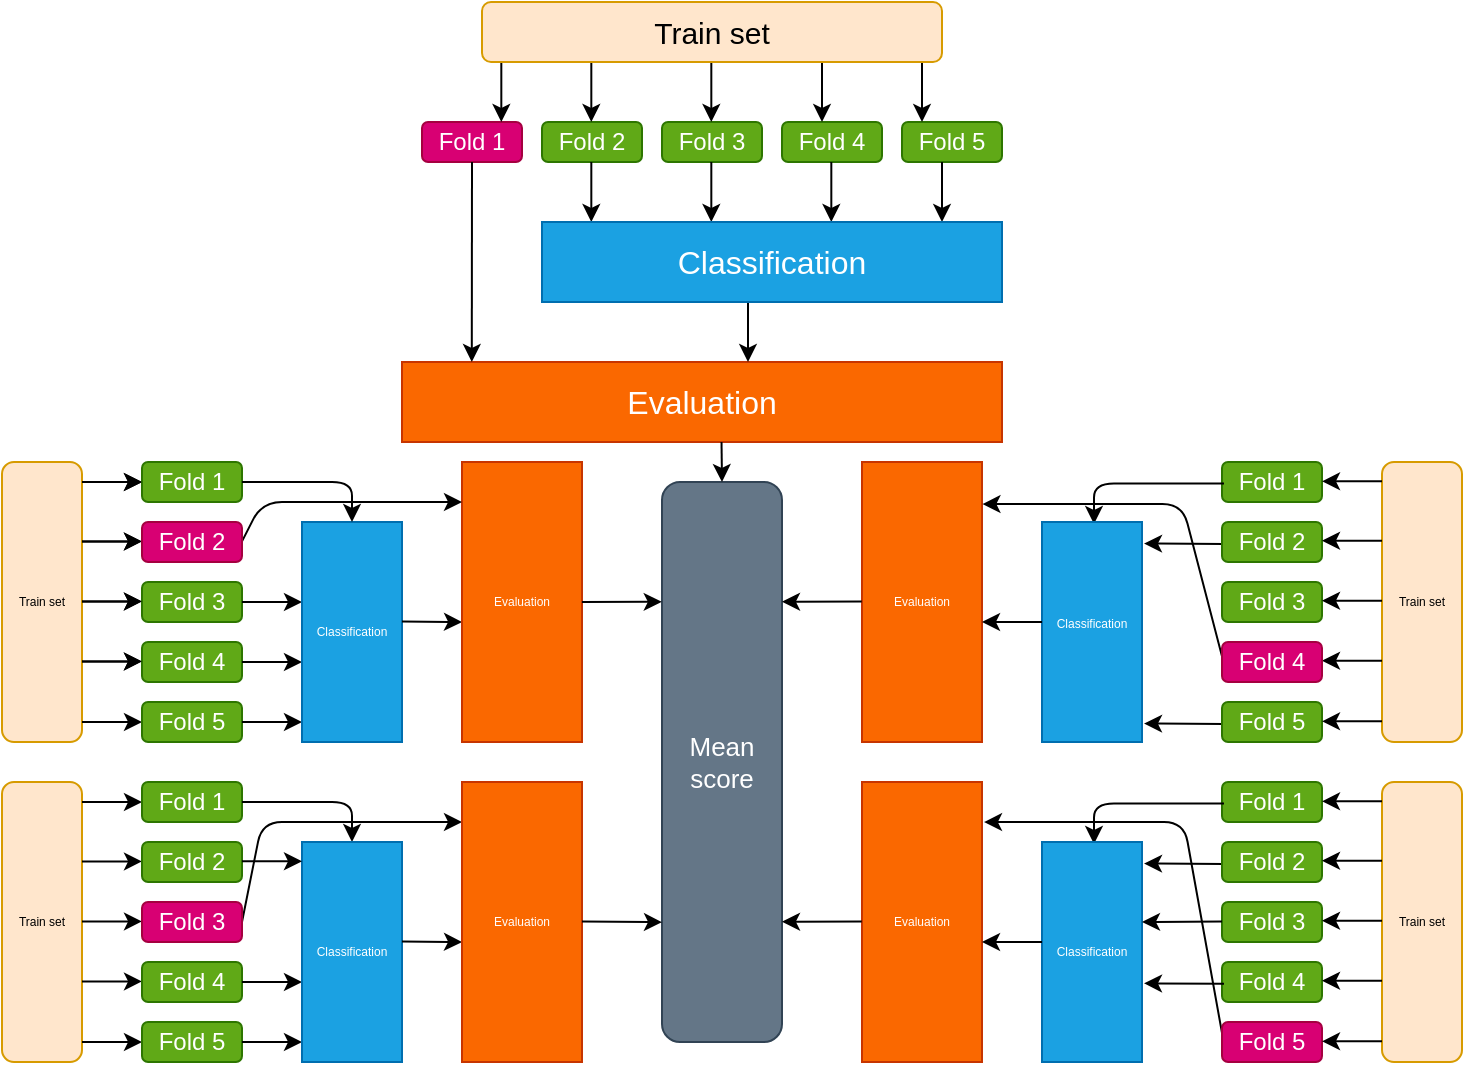 <mxfile version="13.6.4" type="device"><diagram id="WSA2mxbqVxocz_G3j1J5" name="Page-1"><mxGraphModel dx="1422" dy="1899" grid="1" gridSize="10" guides="1" tooltips="1" connect="1" arrows="1" fold="1" page="1" pageScale="1" pageWidth="827" pageHeight="1169" math="0" shadow="0"><root><mxCell id="0"/><mxCell id="1" parent="0"/><mxCell id="Ys8TfbKEX2CgPyKA-iGE-1" value="Train set" style="rounded=1;whiteSpace=wrap;html=1;fillColor=#ffe6cc;strokeColor=#d79b00;direction=south;fontSize=6;" parent="1" vertex="1"><mxGeometry x="40" y="190" width="40" height="140" as="geometry"/></mxCell><mxCell id="Ys8TfbKEX2CgPyKA-iGE-2" value="" style="endArrow=classic;html=1;" parent="1" edge="1"><mxGeometry width="50" height="50" relative="1" as="geometry"><mxPoint x="80" y="200" as="sourcePoint"/><mxPoint x="110" y="200" as="targetPoint"/></mxGeometry></mxCell><mxCell id="Ys8TfbKEX2CgPyKA-iGE-4" value="" style="endArrow=classic;html=1;" parent="1" edge="1"><mxGeometry width="50" height="50" relative="1" as="geometry"><mxPoint x="80" y="229.71" as="sourcePoint"/><mxPoint x="110" y="229.71" as="targetPoint"/></mxGeometry></mxCell><mxCell id="Ys8TfbKEX2CgPyKA-iGE-5" value="" style="endArrow=classic;html=1;" parent="1" edge="1"><mxGeometry width="50" height="50" relative="1" as="geometry"><mxPoint x="80" y="259.71" as="sourcePoint"/><mxPoint x="110" y="259.71" as="targetPoint"/></mxGeometry></mxCell><mxCell id="Ys8TfbKEX2CgPyKA-iGE-6" value="" style="endArrow=classic;html=1;" parent="1" edge="1"><mxGeometry width="50" height="50" relative="1" as="geometry"><mxPoint x="80" y="320" as="sourcePoint"/><mxPoint x="110" y="320" as="targetPoint"/></mxGeometry></mxCell><mxCell id="Ys8TfbKEX2CgPyKA-iGE-7" value="" style="endArrow=classic;html=1;" parent="1" edge="1"><mxGeometry width="50" height="50" relative="1" as="geometry"><mxPoint x="80" y="289.71" as="sourcePoint"/><mxPoint x="110" y="289.71" as="targetPoint"/></mxGeometry></mxCell><mxCell id="Ys8TfbKEX2CgPyKA-iGE-9" value="Fold 1" style="rounded=1;whiteSpace=wrap;html=1;fillColor=#60a917;strokeColor=#2D7600;fontColor=#ffffff;" parent="1" vertex="1"><mxGeometry x="110" y="190" width="50" height="20" as="geometry"/></mxCell><mxCell id="Ys8TfbKEX2CgPyKA-iGE-11" value="Fold 3" style="rounded=1;whiteSpace=wrap;html=1;fillColor=#60a917;strokeColor=#2D7600;fontColor=#ffffff;" parent="1" vertex="1"><mxGeometry x="110" y="250" width="50" height="20" as="geometry"/></mxCell><mxCell id="Ys8TfbKEX2CgPyKA-iGE-12" value="Fold 4" style="rounded=1;whiteSpace=wrap;html=1;fillColor=#60a917;strokeColor=#2D7600;fontColor=#ffffff;" parent="1" vertex="1"><mxGeometry x="110" y="280" width="50" height="20" as="geometry"/></mxCell><mxCell id="Ys8TfbKEX2CgPyKA-iGE-39" value="Fold 5" style="rounded=1;whiteSpace=wrap;html=1;fillColor=#60a917;strokeColor=#2D7600;fontColor=#ffffff;" parent="1" vertex="1"><mxGeometry x="110" y="310" width="50" height="20" as="geometry"/></mxCell><mxCell id="Ys8TfbKEX2CgPyKA-iGE-82" value="" style="endArrow=classic;html=1;fontSize=6;" parent="1" edge="1"><mxGeometry width="50" height="50" relative="1" as="geometry"><mxPoint x="160" y="260" as="sourcePoint"/><mxPoint x="190" y="260" as="targetPoint"/></mxGeometry></mxCell><mxCell id="Ys8TfbKEX2CgPyKA-iGE-83" value="" style="endArrow=classic;html=1;fontSize=6;" parent="1" edge="1"><mxGeometry width="50" height="50" relative="1" as="geometry"><mxPoint x="160" y="290" as="sourcePoint"/><mxPoint x="190" y="290" as="targetPoint"/></mxGeometry></mxCell><mxCell id="Ys8TfbKEX2CgPyKA-iGE-84" value="" style="endArrow=classic;html=1;fontSize=6;" parent="1" edge="1"><mxGeometry width="50" height="50" relative="1" as="geometry"><mxPoint x="160" y="320" as="sourcePoint"/><mxPoint x="190" y="320" as="targetPoint"/></mxGeometry></mxCell><mxCell id="Ys8TfbKEX2CgPyKA-iGE-87" value="Classification" style="rounded=0;whiteSpace=wrap;html=1;fontSize=6;direction=south;fillColor=#1ba1e2;strokeColor=#006EAF;fontColor=#ffffff;" parent="1" vertex="1"><mxGeometry x="190" y="220" width="50" height="110" as="geometry"/></mxCell><mxCell id="Ys8TfbKEX2CgPyKA-iGE-89" value="" style="endArrow=classic;html=1;fontSize=6;" parent="1" edge="1"><mxGeometry width="50" height="50" relative="1" as="geometry"><mxPoint x="240" y="269.71" as="sourcePoint"/><mxPoint x="270" y="270" as="targetPoint"/></mxGeometry></mxCell><mxCell id="Ys8TfbKEX2CgPyKA-iGE-90" value="Evaluation" style="rounded=0;whiteSpace=wrap;html=1;fontSize=6;direction=south;fillColor=#fa6800;strokeColor=#C73500;fontColor=#ffffff;" parent="1" vertex="1"><mxGeometry x="270" y="190" width="60" height="140" as="geometry"/></mxCell><mxCell id="Ys8TfbKEX2CgPyKA-iGE-91" value="Train set" style="rounded=1;whiteSpace=wrap;html=1;fillColor=#ffe6cc;strokeColor=#d79b00;direction=south;fontSize=6;" parent="1" vertex="1"><mxGeometry x="40" y="350" width="40" height="140" as="geometry"/></mxCell><mxCell id="Ys8TfbKEX2CgPyKA-iGE-92" value="" style="endArrow=classic;html=1;" parent="1" edge="1"><mxGeometry width="50" height="50" relative="1" as="geometry"><mxPoint x="80" y="360" as="sourcePoint"/><mxPoint x="110" y="360" as="targetPoint"/></mxGeometry></mxCell><mxCell id="Ys8TfbKEX2CgPyKA-iGE-93" value="" style="endArrow=classic;html=1;" parent="1" edge="1"><mxGeometry width="50" height="50" relative="1" as="geometry"><mxPoint x="80" y="389.71" as="sourcePoint"/><mxPoint x="110" y="389.71" as="targetPoint"/></mxGeometry></mxCell><mxCell id="Ys8TfbKEX2CgPyKA-iGE-94" value="" style="endArrow=classic;html=1;" parent="1" edge="1"><mxGeometry width="50" height="50" relative="1" as="geometry"><mxPoint x="80" y="419.71" as="sourcePoint"/><mxPoint x="110" y="419.71" as="targetPoint"/></mxGeometry></mxCell><mxCell id="Ys8TfbKEX2CgPyKA-iGE-95" value="" style="endArrow=classic;html=1;" parent="1" edge="1"><mxGeometry width="50" height="50" relative="1" as="geometry"><mxPoint x="80" y="480.0" as="sourcePoint"/><mxPoint x="110" y="480.0" as="targetPoint"/></mxGeometry></mxCell><mxCell id="Ys8TfbKEX2CgPyKA-iGE-96" value="" style="endArrow=classic;html=1;" parent="1" edge="1"><mxGeometry width="50" height="50" relative="1" as="geometry"><mxPoint x="80" y="449.71" as="sourcePoint"/><mxPoint x="110" y="449.71" as="targetPoint"/></mxGeometry></mxCell><mxCell id="Ys8TfbKEX2CgPyKA-iGE-97" value="Fold 1" style="rounded=1;whiteSpace=wrap;html=1;fillColor=#60a917;strokeColor=#2D7600;fontColor=#ffffff;" parent="1" vertex="1"><mxGeometry x="110" y="350" width="50" height="20" as="geometry"/></mxCell><mxCell id="Ys8TfbKEX2CgPyKA-iGE-98" value="Fold 2" style="rounded=1;whiteSpace=wrap;html=1;fillColor=#60a917;strokeColor=#2D7600;fontColor=#ffffff;" parent="1" vertex="1"><mxGeometry x="110" y="380" width="50" height="20" as="geometry"/></mxCell><mxCell id="Ys8TfbKEX2CgPyKA-iGE-100" value="Fold 4" style="rounded=1;whiteSpace=wrap;html=1;fillColor=#60a917;strokeColor=#2D7600;fontColor=#ffffff;" parent="1" vertex="1"><mxGeometry x="110" y="440" width="50" height="20" as="geometry"/></mxCell><mxCell id="Ys8TfbKEX2CgPyKA-iGE-101" value="Fold 5" style="rounded=1;whiteSpace=wrap;html=1;fillColor=#60a917;strokeColor=#2D7600;fontColor=#ffffff;" parent="1" vertex="1"><mxGeometry x="110" y="470" width="50" height="20" as="geometry"/></mxCell><mxCell id="Ys8TfbKEX2CgPyKA-iGE-103" value="" style="endArrow=classic;html=1;fontSize=6;entryX=0.143;entryY=1;entryDx=0;entryDy=0;entryPerimeter=0;" parent="1" target="Ys8TfbKEX2CgPyKA-iGE-109" edge="1"><mxGeometry width="50" height="50" relative="1" as="geometry"><mxPoint x="160" y="420.0" as="sourcePoint"/><mxPoint x="190" y="420.0" as="targetPoint"/><Array as="points"><mxPoint x="170" y="370"/></Array></mxGeometry></mxCell><mxCell id="Ys8TfbKEX2CgPyKA-iGE-104" value="" style="endArrow=classic;html=1;fontSize=6;" parent="1" edge="1"><mxGeometry width="50" height="50" relative="1" as="geometry"><mxPoint x="160" y="450.0" as="sourcePoint"/><mxPoint x="190" y="450.0" as="targetPoint"/></mxGeometry></mxCell><mxCell id="Ys8TfbKEX2CgPyKA-iGE-105" value="" style="endArrow=classic;html=1;fontSize=6;" parent="1" edge="1"><mxGeometry width="50" height="50" relative="1" as="geometry"><mxPoint x="160" y="480.0" as="sourcePoint"/><mxPoint x="190" y="480.0" as="targetPoint"/></mxGeometry></mxCell><mxCell id="Ys8TfbKEX2CgPyKA-iGE-106" value="" style="endArrow=classic;html=1;fontSize=6;entryX=0;entryY=0.5;entryDx=0;entryDy=0;" parent="1" target="Ys8TfbKEX2CgPyKA-iGE-107" edge="1"><mxGeometry width="50" height="50" relative="1" as="geometry"><mxPoint x="160" y="360" as="sourcePoint"/><mxPoint x="230" y="370" as="targetPoint"/><Array as="points"><mxPoint x="215" y="360"/></Array></mxGeometry></mxCell><mxCell id="Ys8TfbKEX2CgPyKA-iGE-107" value="Classification" style="rounded=0;whiteSpace=wrap;html=1;fontSize=6;direction=south;fillColor=#1ba1e2;strokeColor=#006EAF;fontColor=#ffffff;" parent="1" vertex="1"><mxGeometry x="190" y="380" width="50" height="110" as="geometry"/></mxCell><mxCell id="Ys8TfbKEX2CgPyKA-iGE-108" value="" style="endArrow=classic;html=1;fontSize=6;" parent="1" edge="1"><mxGeometry width="50" height="50" relative="1" as="geometry"><mxPoint x="240" y="429.71" as="sourcePoint"/><mxPoint x="270" y="430.0" as="targetPoint"/></mxGeometry></mxCell><mxCell id="Ys8TfbKEX2CgPyKA-iGE-109" value="Evaluation" style="rounded=0;whiteSpace=wrap;html=1;fontSize=6;direction=south;fillColor=#fa6800;strokeColor=#C73500;fontColor=#ffffff;" parent="1" vertex="1"><mxGeometry x="270" y="350" width="60" height="140" as="geometry"/></mxCell><mxCell id="Ys8TfbKEX2CgPyKA-iGE-110" value="Train set" style="rounded=1;whiteSpace=wrap;html=1;fillColor=#ffe6cc;strokeColor=#d79b00;direction=south;fontSize=6;flipV=1;flipH=1;" parent="1" vertex="1"><mxGeometry x="730" y="190" width="40" height="140" as="geometry"/></mxCell><mxCell id="Ys8TfbKEX2CgPyKA-iGE-111" value="" style="endArrow=classic;html=1;flipV=1;flipH=1;entryX=0;entryY=0.5;entryDx=0;entryDy=0;" parent="1" target="Ys8TfbKEX2CgPyKA-iGE-117" edge="1"><mxGeometry width="50" height="50" relative="1" as="geometry"><mxPoint x="610" y="229.76" as="sourcePoint"/><mxPoint x="640" y="229.76" as="targetPoint"/></mxGeometry></mxCell><mxCell id="Ys8TfbKEX2CgPyKA-iGE-115" value="" style="endArrow=classic;html=1;flipV=1;flipH=1;entryX=0;entryY=0.5;entryDx=0;entryDy=0;" parent="1" target="Ys8TfbKEX2CgPyKA-iGE-120" edge="1"><mxGeometry width="50" height="50" relative="1" as="geometry"><mxPoint x="610" y="319.76" as="sourcePoint"/><mxPoint x="640" y="319.76" as="targetPoint"/></mxGeometry></mxCell><mxCell id="Ys8TfbKEX2CgPyKA-iGE-116" value="Fold 1" style="rounded=1;whiteSpace=wrap;html=1;fillColor=#60a917;strokeColor=#2D7600;fontColor=#ffffff;direction=east;flipV=1;flipH=1;" parent="1" vertex="1"><mxGeometry x="650" y="190" width="50" height="20" as="geometry"/></mxCell><mxCell id="Ys8TfbKEX2CgPyKA-iGE-117" value="Fold 2" style="rounded=1;whiteSpace=wrap;html=1;fillColor=#60a917;strokeColor=#2D7600;fontColor=#ffffff;direction=east;flipV=1;flipH=1;" parent="1" vertex="1"><mxGeometry x="650" y="220" width="50" height="20" as="geometry"/></mxCell><mxCell id="Ys8TfbKEX2CgPyKA-iGE-118" value="Fold 3" style="rounded=1;whiteSpace=wrap;html=1;fillColor=#60a917;strokeColor=#2D7600;fontColor=#ffffff;direction=east;flipV=1;flipH=1;" parent="1" vertex="1"><mxGeometry x="650" y="250" width="50" height="20" as="geometry"/></mxCell><mxCell id="Ys8TfbKEX2CgPyKA-iGE-120" value="Fold 5" style="rounded=1;whiteSpace=wrap;html=1;fillColor=#60a917;strokeColor=#2D7600;fontColor=#ffffff;direction=east;flipV=1;flipH=1;" parent="1" vertex="1"><mxGeometry x="650" y="310" width="50" height="20" as="geometry"/></mxCell><mxCell id="Ys8TfbKEX2CgPyKA-iGE-125" value="" style="endArrow=classic;html=1;fontSize=6;flipV=1;flipH=1;exitX=0;exitY=0.5;exitDx=0;exitDy=0;" parent="1" source="Ys8TfbKEX2CgPyKA-iGE-126" edge="1"><mxGeometry width="50" height="50" relative="1" as="geometry"><mxPoint x="580" y="200" as="sourcePoint"/><mxPoint x="650" y="199.76" as="targetPoint"/><Array as="points"><mxPoint x="650" y="220"/></Array></mxGeometry></mxCell><mxCell id="Ys8TfbKEX2CgPyKA-iGE-126" value="&#xA;Classification&#xA;&#xA;" style="rounded=0;whiteSpace=wrap;html=1;fontSize=6;direction=south;flipV=1;flipH=1;fillColor=#1ba1e2;strokeColor=#006EAF;fontColor=#ffffff;" parent="1" vertex="1"><mxGeometry x="560" y="220" width="50" height="110" as="geometry"/></mxCell><mxCell id="Ys8TfbKEX2CgPyKA-iGE-128" value="Evaluation" style="rounded=0;whiteSpace=wrap;html=1;fontSize=6;direction=south;flipV=1;flipH=1;fillColor=#fa6800;strokeColor=#C73500;fontColor=#ffffff;" parent="1" vertex="1"><mxGeometry x="470" y="190" width="60" height="140" as="geometry"/></mxCell><mxCell id="Ys8TfbKEX2CgPyKA-iGE-129" value="" style="endArrow=classic;html=1;fontSize=6;" parent="1" edge="1"><mxGeometry width="50" height="50" relative="1" as="geometry"><mxPoint x="560" y="270" as="sourcePoint"/><mxPoint x="530" y="270" as="targetPoint"/></mxGeometry></mxCell><mxCell id="Ys8TfbKEX2CgPyKA-iGE-130" value="" style="endArrow=classic;html=1;flipV=1;flipH=1;entryX=0;entryY=0.5;entryDx=0;entryDy=0;" parent="1" target="Ys8TfbKEX2CgPyKA-iGE-135" edge="1"><mxGeometry width="50" height="50" relative="1" as="geometry"><mxPoint x="610" y="389.76" as="sourcePoint"/><mxPoint x="640" y="389.76" as="targetPoint"/></mxGeometry></mxCell><mxCell id="Ys8TfbKEX2CgPyKA-iGE-133" value="" style="endArrow=classic;html=1;flipV=1;flipH=1;entryX=0;entryY=0.5;entryDx=0;entryDy=0;exitX=0.864;exitY=1;exitDx=0;exitDy=0;exitPerimeter=0;" parent="1" source="Ys8TfbKEX2CgPyKA-iGE-141" target="Ys8TfbKEX2CgPyKA-iGE-138" edge="1"><mxGeometry width="50" height="50" relative="1" as="geometry"><mxPoint x="550" y="369" as="sourcePoint"/><mxPoint x="640" y="479.76" as="targetPoint"/><Array as="points"><mxPoint x="550" y="480"/></Array></mxGeometry></mxCell><mxCell id="Ys8TfbKEX2CgPyKA-iGE-134" value="Fold 1" style="rounded=1;whiteSpace=wrap;html=1;fillColor=#60a917;strokeColor=#2D7600;fontColor=#ffffff;direction=east;flipV=1;flipH=1;" parent="1" vertex="1"><mxGeometry x="650" y="350" width="50" height="20" as="geometry"/></mxCell><mxCell id="Ys8TfbKEX2CgPyKA-iGE-135" value="Fold 2" style="rounded=1;whiteSpace=wrap;html=1;fillColor=#60a917;strokeColor=#2D7600;fontColor=#ffffff;direction=east;flipV=1;flipH=1;" parent="1" vertex="1"><mxGeometry x="650" y="380" width="50" height="20" as="geometry"/></mxCell><mxCell id="Ys8TfbKEX2CgPyKA-iGE-136" value="Fold 3" style="rounded=1;whiteSpace=wrap;html=1;fillColor=#60a917;strokeColor=#2D7600;fontColor=#ffffff;direction=east;flipV=1;flipH=1;" parent="1" vertex="1"><mxGeometry x="650" y="410" width="50" height="20" as="geometry"/></mxCell><mxCell id="Ys8TfbKEX2CgPyKA-iGE-137" value="Fold 4" style="rounded=1;whiteSpace=wrap;html=1;fillColor=#60a917;strokeColor=#2D7600;fontColor=#ffffff;direction=east;flipV=1;flipH=1;" parent="1" vertex="1"><mxGeometry x="650" y="440" width="50" height="20" as="geometry"/></mxCell><mxCell id="Ys8TfbKEX2CgPyKA-iGE-138" value="Fold 5" style="rounded=1;whiteSpace=wrap;html=1;fillColor=#d80073;strokeColor=#A50040;fontColor=#ffffff;direction=east;flipV=1;flipH=1;" parent="1" vertex="1"><mxGeometry x="650" y="470" width="50" height="20" as="geometry"/></mxCell><mxCell id="Ys8TfbKEX2CgPyKA-iGE-139" value="" style="endArrow=classic;html=1;fontSize=6;flipV=1;flipH=1;exitX=0;exitY=0.5;exitDx=0;exitDy=0;" parent="1" source="Ys8TfbKEX2CgPyKA-iGE-140" edge="1"><mxGeometry width="50" height="50" relative="1" as="geometry"><mxPoint x="580" y="360" as="sourcePoint"/><mxPoint x="650" y="359.76" as="targetPoint"/><Array as="points"><mxPoint x="650" y="380"/></Array></mxGeometry></mxCell><mxCell id="Ys8TfbKEX2CgPyKA-iGE-140" value="Classification" style="rounded=0;whiteSpace=wrap;html=1;fontSize=6;direction=south;flipV=1;flipH=1;fillColor=#1ba1e2;strokeColor=#006EAF;fontColor=#ffffff;" parent="1" vertex="1"><mxGeometry x="560" y="380" width="50" height="110" as="geometry"/></mxCell><mxCell id="Ys8TfbKEX2CgPyKA-iGE-141" value="Evaluation" style="rounded=0;whiteSpace=wrap;html=1;fontSize=6;direction=south;flipV=1;flipH=1;fillColor=#fa6800;strokeColor=#C73500;fontColor=#ffffff;" parent="1" vertex="1"><mxGeometry x="470" y="350" width="60" height="140" as="geometry"/></mxCell><mxCell id="Ys8TfbKEX2CgPyKA-iGE-142" value="" style="endArrow=classic;html=1;fontSize=6;" parent="1" edge="1"><mxGeometry width="50" height="50" relative="1" as="geometry"><mxPoint x="560" y="430" as="sourcePoint"/><mxPoint x="530" y="430" as="targetPoint"/></mxGeometry></mxCell><mxCell id="Ys8TfbKEX2CgPyKA-iGE-143" value="" style="endArrow=classic;html=1;fontSize=6;" parent="1" edge="1"><mxGeometry width="50" height="50" relative="1" as="geometry"><mxPoint x="650" y="419.76" as="sourcePoint"/><mxPoint x="610" y="420" as="targetPoint"/></mxGeometry></mxCell><mxCell id="Ys8TfbKEX2CgPyKA-iGE-144" value="Train set" style="rounded=1;whiteSpace=wrap;html=1;fillColor=#ffe6cc;strokeColor=#d79b00;direction=south;fontSize=6;flipV=1;flipH=1;" parent="1" vertex="1"><mxGeometry x="730" y="350" width="40" height="140" as="geometry"/></mxCell><mxCell id="Ys8TfbKEX2CgPyKA-iGE-145" value="" style="endArrow=classic;html=1;" parent="1" edge="1"><mxGeometry width="50" height="50" relative="1" as="geometry"><mxPoint x="80" y="200" as="sourcePoint"/><mxPoint x="110" y="200" as="targetPoint"/></mxGeometry></mxCell><mxCell id="Ys8TfbKEX2CgPyKA-iGE-146" value="" style="endArrow=classic;html=1;" parent="1" edge="1"><mxGeometry width="50" height="50" relative="1" as="geometry"><mxPoint x="80" y="229.71" as="sourcePoint"/><mxPoint x="110" y="229.71" as="targetPoint"/></mxGeometry></mxCell><mxCell id="Ys8TfbKEX2CgPyKA-iGE-147" value="" style="endArrow=classic;html=1;" parent="1" edge="1"><mxGeometry width="50" height="50" relative="1" as="geometry"><mxPoint x="80" y="259.71" as="sourcePoint"/><mxPoint x="110" y="259.71" as="targetPoint"/></mxGeometry></mxCell><mxCell id="Ys8TfbKEX2CgPyKA-iGE-148" value="" style="endArrow=classic;html=1;" parent="1" edge="1"><mxGeometry width="50" height="50" relative="1" as="geometry"><mxPoint x="80" y="289.71" as="sourcePoint"/><mxPoint x="110" y="289.71" as="targetPoint"/></mxGeometry></mxCell><mxCell id="Ys8TfbKEX2CgPyKA-iGE-149" value="" style="endArrow=classic;html=1;" parent="1" edge="1"><mxGeometry width="50" height="50" relative="1" as="geometry"><mxPoint x="730" y="199.66" as="sourcePoint"/><mxPoint x="700" y="199.66" as="targetPoint"/></mxGeometry></mxCell><mxCell id="Ys8TfbKEX2CgPyKA-iGE-150" value="" style="endArrow=classic;html=1;" parent="1" edge="1"><mxGeometry width="50" height="50" relative="1" as="geometry"><mxPoint x="730" y="229.37" as="sourcePoint"/><mxPoint x="700" y="229.37" as="targetPoint"/></mxGeometry></mxCell><mxCell id="Ys8TfbKEX2CgPyKA-iGE-151" value="" style="endArrow=classic;html=1;" parent="1" edge="1"><mxGeometry width="50" height="50" relative="1" as="geometry"><mxPoint x="730" y="259.37" as="sourcePoint"/><mxPoint x="700" y="259.37" as="targetPoint"/></mxGeometry></mxCell><mxCell id="Ys8TfbKEX2CgPyKA-iGE-152" value="" style="endArrow=classic;html=1;" parent="1" edge="1"><mxGeometry width="50" height="50" relative="1" as="geometry"><mxPoint x="730" y="289.37" as="sourcePoint"/><mxPoint x="700" y="289.37" as="targetPoint"/></mxGeometry></mxCell><mxCell id="Ys8TfbKEX2CgPyKA-iGE-153" value="" style="endArrow=classic;html=1;" parent="1" edge="1"><mxGeometry width="50" height="50" relative="1" as="geometry"><mxPoint x="730" y="319.66" as="sourcePoint"/><mxPoint x="700" y="319.66" as="targetPoint"/></mxGeometry></mxCell><mxCell id="Ys8TfbKEX2CgPyKA-iGE-159" value="" style="endArrow=classic;html=1;" parent="1" edge="1"><mxGeometry width="50" height="50" relative="1" as="geometry"><mxPoint x="730" y="359.66" as="sourcePoint"/><mxPoint x="700" y="359.66" as="targetPoint"/></mxGeometry></mxCell><mxCell id="Ys8TfbKEX2CgPyKA-iGE-160" value="" style="endArrow=classic;html=1;" parent="1" edge="1"><mxGeometry width="50" height="50" relative="1" as="geometry"><mxPoint x="730" y="389.37" as="sourcePoint"/><mxPoint x="700" y="389.37" as="targetPoint"/></mxGeometry></mxCell><mxCell id="Ys8TfbKEX2CgPyKA-iGE-161" value="" style="endArrow=classic;html=1;" parent="1" edge="1"><mxGeometry width="50" height="50" relative="1" as="geometry"><mxPoint x="730" y="419.37" as="sourcePoint"/><mxPoint x="700" y="419.37" as="targetPoint"/></mxGeometry></mxCell><mxCell id="Ys8TfbKEX2CgPyKA-iGE-162" value="" style="endArrow=classic;html=1;" parent="1" edge="1"><mxGeometry width="50" height="50" relative="1" as="geometry"><mxPoint x="730" y="449.37" as="sourcePoint"/><mxPoint x="700" y="449.37" as="targetPoint"/></mxGeometry></mxCell><mxCell id="Ys8TfbKEX2CgPyKA-iGE-163" value="" style="endArrow=classic;html=1;" parent="1" edge="1"><mxGeometry width="50" height="50" relative="1" as="geometry"><mxPoint x="730" y="479.66" as="sourcePoint"/><mxPoint x="700" y="479.66" as="targetPoint"/></mxGeometry></mxCell><mxCell id="Ys8TfbKEX2CgPyKA-iGE-165" value="Fold 1" style="rounded=1;whiteSpace=wrap;html=1;fillColor=#d80073;strokeColor=#A50040;fontColor=#ffffff;direction=west;flipV=1;flipH=1;" parent="1" vertex="1"><mxGeometry x="250" y="20" width="50" height="20" as="geometry"/></mxCell><mxCell id="Ys8TfbKEX2CgPyKA-iGE-166" value="Fold 2" style="rounded=1;whiteSpace=wrap;html=1;fillColor=#60a917;strokeColor=#2D7600;fontColor=#ffffff;direction=west;flipV=1;flipH=1;" parent="1" vertex="1"><mxGeometry x="310" y="20" width="50" height="20" as="geometry"/></mxCell><mxCell id="Ys8TfbKEX2CgPyKA-iGE-167" value="Fold 3" style="rounded=1;whiteSpace=wrap;html=1;fillColor=#60a917;strokeColor=#2D7600;fontColor=#ffffff;direction=west;flipV=1;flipH=1;" parent="1" vertex="1"><mxGeometry x="370" y="20" width="50" height="20" as="geometry"/></mxCell><mxCell id="Ys8TfbKEX2CgPyKA-iGE-168" value="Fold 4" style="rounded=1;whiteSpace=wrap;html=1;fillColor=#60a917;strokeColor=#2D7600;fontColor=#ffffff;direction=west;flipV=1;flipH=1;" parent="1" vertex="1"><mxGeometry x="430" y="20" width="50" height="20" as="geometry"/></mxCell><mxCell id="Ys8TfbKEX2CgPyKA-iGE-169" value="Fold 5" style="rounded=1;whiteSpace=wrap;html=1;fillColor=#60a917;strokeColor=#2D7600;fontColor=#ffffff;direction=west;flipV=1;flipH=1;" parent="1" vertex="1"><mxGeometry x="490" y="20" width="50" height="20" as="geometry"/></mxCell><mxCell id="Ys8TfbKEX2CgPyKA-iGE-172" value="" style="endArrow=classic;html=1;fontSize=6;" parent="1" edge="1"><mxGeometry width="50" height="50" relative="1" as="geometry"><mxPoint x="289.66" y="-20" as="sourcePoint"/><mxPoint x="289.66" y="20" as="targetPoint"/></mxGeometry></mxCell><mxCell id="Ys8TfbKEX2CgPyKA-iGE-173" value="" style="endArrow=classic;html=1;fontSize=6;" parent="1" edge="1"><mxGeometry width="50" height="50" relative="1" as="geometry"><mxPoint x="334.66" y="-20" as="sourcePoint"/><mxPoint x="334.66" y="20" as="targetPoint"/></mxGeometry></mxCell><mxCell id="Ys8TfbKEX2CgPyKA-iGE-174" value="" style="endArrow=classic;html=1;fontSize=6;" parent="1" edge="1"><mxGeometry width="50" height="50" relative="1" as="geometry"><mxPoint x="394.66" y="-20" as="sourcePoint"/><mxPoint x="394.66" y="20" as="targetPoint"/></mxGeometry></mxCell><mxCell id="Ys8TfbKEX2CgPyKA-iGE-177" value="" style="endArrow=classic;html=1;fontSize=6;" parent="1" edge="1"><mxGeometry width="50" height="50" relative="1" as="geometry"><mxPoint x="450" y="-20" as="sourcePoint"/><mxPoint x="450" y="20" as="targetPoint"/></mxGeometry></mxCell><mxCell id="Ys8TfbKEX2CgPyKA-iGE-178" value="" style="endArrow=classic;html=1;fontSize=6;" parent="1" edge="1"><mxGeometry width="50" height="50" relative="1" as="geometry"><mxPoint x="500" y="-20" as="sourcePoint"/><mxPoint x="500" y="20" as="targetPoint"/></mxGeometry></mxCell><mxCell id="Ys8TfbKEX2CgPyKA-iGE-180" value="Evaluation" style="rounded=0;whiteSpace=wrap;html=1;fontSize=16;fillColor=#fa6800;strokeColor=#C73500;fontColor=#ffffff;" parent="1" vertex="1"><mxGeometry x="240" y="140" width="300" height="40" as="geometry"/></mxCell><mxCell id="Ys8TfbKEX2CgPyKA-iGE-182" value="" style="endArrow=classic;html=1;fontSize=6;" parent="1" edge="1"><mxGeometry width="50" height="50" relative="1" as="geometry"><mxPoint x="510" y="40" as="sourcePoint"/><mxPoint x="510" y="70" as="targetPoint"/></mxGeometry></mxCell><mxCell id="Ys8TfbKEX2CgPyKA-iGE-183" value="" style="endArrow=classic;html=1;fontSize=6;" parent="1" edge="1"><mxGeometry width="50" height="50" relative="1" as="geometry"><mxPoint x="454.66" y="40" as="sourcePoint"/><mxPoint x="454.66" y="70" as="targetPoint"/><Array as="points"><mxPoint x="454.66" y="40"/></Array></mxGeometry></mxCell><mxCell id="Ys8TfbKEX2CgPyKA-iGE-184" value="" style="endArrow=classic;html=1;fontSize=6;" parent="1" edge="1"><mxGeometry width="50" height="50" relative="1" as="geometry"><mxPoint x="394.66" y="40" as="sourcePoint"/><mxPoint x="394.66" y="70" as="targetPoint"/></mxGeometry></mxCell><mxCell id="Ys8TfbKEX2CgPyKA-iGE-185" value="" style="endArrow=classic;html=1;fontSize=6;" parent="1" edge="1"><mxGeometry width="50" height="50" relative="1" as="geometry"><mxPoint x="334.66" y="40" as="sourcePoint"/><mxPoint x="334.66" y="70" as="targetPoint"/><Array as="points"><mxPoint x="334.66" y="40"/></Array></mxGeometry></mxCell><mxCell id="Ys8TfbKEX2CgPyKA-iGE-187" value="" style="endArrow=classic;html=1;fontSize=16;entryX=0.133;entryY=0;entryDx=0;entryDy=0;entryPerimeter=0;" parent="1" edge="1"><mxGeometry width="50" height="50" relative="1" as="geometry"><mxPoint x="275" y="40" as="sourcePoint"/><mxPoint x="274.9" y="140" as="targetPoint"/></mxGeometry></mxCell><mxCell id="Ys8TfbKEX2CgPyKA-iGE-170" value="Train set" style="rounded=1;whiteSpace=wrap;html=1;fillColor=#ffe6cc;strokeColor=#d79b00;direction=west;fontSize=15;" parent="1" vertex="1"><mxGeometry x="280" y="-40" width="230" height="30" as="geometry"/></mxCell><mxCell id="Ys8TfbKEX2CgPyKA-iGE-188" value="" style="endArrow=classic;html=1;fontSize=16;" parent="1" edge="1"><mxGeometry width="50" height="50" relative="1" as="geometry"><mxPoint x="413" y="100" as="sourcePoint"/><mxPoint x="413" y="140" as="targetPoint"/></mxGeometry></mxCell><mxCell id="Ys8TfbKEX2CgPyKA-iGE-179" value="Classification" style="rounded=0;whiteSpace=wrap;html=1;fontSize=16;fillColor=#1ba1e2;strokeColor=#006EAF;fontColor=#ffffff;" parent="1" vertex="1"><mxGeometry x="310" y="70" width="230" height="40" as="geometry"/></mxCell><mxCell id="Ys8TfbKEX2CgPyKA-iGE-189" value="" style="endArrow=classic;html=1;fontSize=6;entryX=0.143;entryY=1;entryDx=0;entryDy=0;entryPerimeter=0;" parent="1" edge="1"><mxGeometry width="50" height="50" relative="1" as="geometry"><mxPoint x="160" y="229.71" as="sourcePoint"/><mxPoint x="270" y="210.02" as="targetPoint"/><Array as="points"><mxPoint x="170" y="210.0"/></Array></mxGeometry></mxCell><mxCell id="Ys8TfbKEX2CgPyKA-iGE-190" value="" style="endArrow=classic;html=1;fontSize=6;entryX=0;entryY=0.5;entryDx=0;entryDy=0;" parent="1" edge="1"><mxGeometry width="50" height="50" relative="1" as="geometry"><mxPoint x="160" y="200" as="sourcePoint"/><mxPoint x="215" y="220" as="targetPoint"/><Array as="points"><mxPoint x="215" y="200"/></Array></mxGeometry></mxCell><mxCell id="Ys8TfbKEX2CgPyKA-iGE-191" value="" style="endArrow=classic;html=1;fontSize=6;" parent="1" edge="1"><mxGeometry width="50" height="50" relative="1" as="geometry"><mxPoint x="160" y="389.66" as="sourcePoint"/><mxPoint x="190" y="389.66" as="targetPoint"/></mxGeometry></mxCell><mxCell id="Ys8TfbKEX2CgPyKA-iGE-192" value="" style="endArrow=classic;html=1;flipV=1;flipH=1;entryX=0;entryY=0.5;entryDx=0;entryDy=0;" parent="1" edge="1"><mxGeometry width="50" height="50" relative="1" as="geometry"><mxPoint x="610" y="449.66" as="sourcePoint"/><mxPoint x="650" y="449.9" as="targetPoint"/></mxGeometry></mxCell><mxCell id="Ys8TfbKEX2CgPyKA-iGE-193" value="" style="endArrow=classic;html=1;flipV=1;flipH=1;entryX=0;entryY=0.5;entryDx=0;entryDy=0;exitX=0.857;exitY=0.987;exitDx=0;exitDy=0;exitPerimeter=0;" parent="1" source="Ys8TfbKEX2CgPyKA-iGE-128" edge="1"><mxGeometry width="50" height="50" relative="1" as="geometry"><mxPoint x="529.22" y="240" as="sourcePoint"/><mxPoint x="650" y="289.98" as="targetPoint"/><Array as="points"><mxPoint x="550" y="290"/><mxPoint x="600" y="290"/></Array></mxGeometry></mxCell><mxCell id="Ys8TfbKEX2CgPyKA-iGE-119" value="Fold 4" style="rounded=1;whiteSpace=wrap;html=1;fillColor=#d80073;strokeColor=#A50040;fontColor=#ffffff;direction=east;flipV=1;flipH=1;" parent="1" vertex="1"><mxGeometry x="650" y="280" width="50" height="20" as="geometry"/></mxCell><mxCell id="Ys8TfbKEX2CgPyKA-iGE-99" value="Fold 3" style="rounded=1;whiteSpace=wrap;html=1;fillColor=#d80073;strokeColor=#A50040;fontColor=#ffffff;" parent="1" vertex="1"><mxGeometry x="110" y="410" width="50" height="20" as="geometry"/></mxCell><mxCell id="Ys8TfbKEX2CgPyKA-iGE-10" value="Fold 2" style="rounded=1;whiteSpace=wrap;html=1;fillColor=#d80073;strokeColor=#A50040;fontColor=#ffffff;" parent="1" vertex="1"><mxGeometry x="110" y="220" width="50" height="20" as="geometry"/></mxCell><mxCell id="Ys8TfbKEX2CgPyKA-iGE-195" value="&lt;div&gt;Mean score&lt;/div&gt;" style="rounded=1;whiteSpace=wrap;html=1;fontSize=13;rotation=90;verticalAlign=middle;horizontal=0;fillColor=#647687;strokeColor=#314354;fontColor=#ffffff;" parent="1" vertex="1"><mxGeometry x="260" y="310" width="280" height="60" as="geometry"/></mxCell><mxCell id="Ys8TfbKEX2CgPyKA-iGE-197" value="" style="endArrow=classic;html=1;fontSize=16;exitX=0.5;exitY=0;exitDx=0;exitDy=0;entryX=0.214;entryY=1.002;entryDx=0;entryDy=0;entryPerimeter=0;" parent="1" source="Ys8TfbKEX2CgPyKA-iGE-90" target="Ys8TfbKEX2CgPyKA-iGE-195" edge="1"><mxGeometry width="50" height="50" relative="1" as="geometry"><mxPoint x="320" y="259.66" as="sourcePoint"/><mxPoint x="360" y="260" as="targetPoint"/></mxGeometry></mxCell><mxCell id="Ys8TfbKEX2CgPyKA-iGE-198" value="" style="endArrow=classic;html=1;fontSize=16;exitX=0.5;exitY=0;exitDx=0;exitDy=0;entryX=0.786;entryY=1;entryDx=0;entryDy=0;entryPerimeter=0;" parent="1" target="Ys8TfbKEX2CgPyKA-iGE-195" edge="1"><mxGeometry width="50" height="50" relative="1" as="geometry"><mxPoint x="330" y="419.76" as="sourcePoint"/><mxPoint x="360" y="420" as="targetPoint"/></mxGeometry></mxCell><mxCell id="Ys8TfbKEX2CgPyKA-iGE-200" value="" style="endArrow=classic;html=1;fontSize=16;exitX=0.5;exitY=0;exitDx=0;exitDy=0;entryX=0.214;entryY=1.002;entryDx=0;entryDy=0;entryPerimeter=0;" parent="1" edge="1"><mxGeometry width="50" height="50" relative="1" as="geometry"><mxPoint x="469.88" y="259.76" as="sourcePoint"/><mxPoint x="430" y="259.84" as="targetPoint"/></mxGeometry></mxCell><mxCell id="Ys8TfbKEX2CgPyKA-iGE-201" value="" style="endArrow=classic;html=1;fontSize=16;exitX=0.5;exitY=0;exitDx=0;exitDy=0;entryX=0.214;entryY=1.002;entryDx=0;entryDy=0;entryPerimeter=0;" parent="1" edge="1"><mxGeometry width="50" height="50" relative="1" as="geometry"><mxPoint x="469.88" y="419.76" as="sourcePoint"/><mxPoint x="430.0" y="419.84" as="targetPoint"/></mxGeometry></mxCell><mxCell id="Ys8TfbKEX2CgPyKA-iGE-202" value="" style="endArrow=classic;html=1;fontSize=16;" parent="1" edge="1"><mxGeometry width="50" height="50" relative="1" as="geometry"><mxPoint x="399.76" y="180" as="sourcePoint"/><mxPoint x="400" y="200" as="targetPoint"/></mxGeometry></mxCell></root></mxGraphModel></diagram></mxfile>